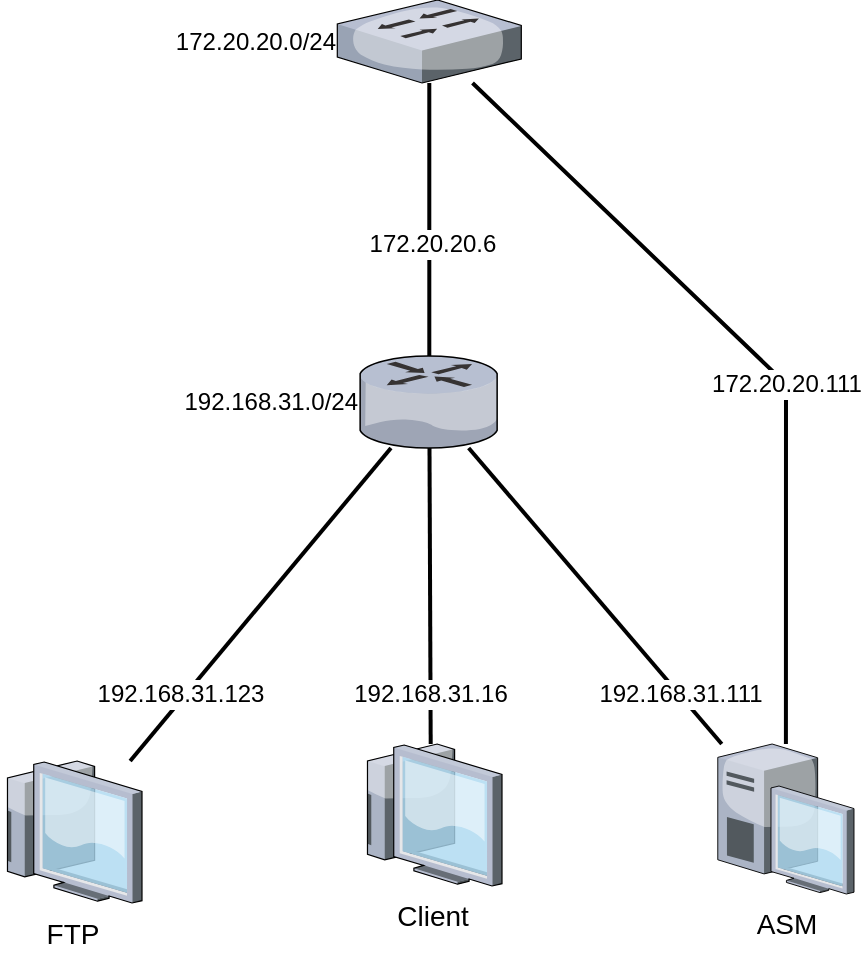 <mxfile version="26.0.2">
  <diagram name="Page-1" id="e3a06f82-3646-2815-327d-82caf3d4e204">
    <mxGraphModel dx="1426" dy="679" grid="1" gridSize="10" guides="1" tooltips="1" connect="1" arrows="1" fold="1" page="1" pageScale="1.5" pageWidth="1169" pageHeight="826" background="none" math="0" shadow="0">
      <root>
        <mxCell id="0" style=";html=1;" />
        <mxCell id="1" style=";html=1;" parent="0" />
        <mxCell id="TvClRxy8d6DLWlSvi-L--25" value="" style="edgeStyle=none;rounded=0;orthogonalLoop=1;jettySize=auto;html=1;strokeWidth=2;endSize=10;startSize=10;endArrow=none;endFill=0;" parent="1" source="6a7d8f32e03d9370-4" target="TvClRxy8d6DLWlSvi-L--15" edge="1">
          <mxGeometry relative="1" as="geometry" />
        </mxCell>
        <mxCell id="TvClRxy8d6DLWlSvi-L--34" value="192.168.31.111" style="edgeLabel;html=1;align=center;verticalAlign=middle;resizable=0;points=[];fontSize=12;" parent="TvClRxy8d6DLWlSvi-L--25" vertex="1" connectable="0">
          <mxGeometry x="0.02" y="-1" relative="1" as="geometry">
            <mxPoint x="43" y="51" as="offset" />
          </mxGeometry>
        </mxCell>
        <mxCell id="TvClRxy8d6DLWlSvi-L--28" style="edgeStyle=none;rounded=0;orthogonalLoop=1;jettySize=auto;html=1;endArrow=none;endFill=0;strokeWidth=2;endSize=10;startSize=10;" parent="1" source="6a7d8f32e03d9370-4" target="TvClRxy8d6DLWlSvi-L--26" edge="1">
          <mxGeometry relative="1" as="geometry">
            <Array as="points">
              <mxPoint x="873" y="262" />
            </Array>
          </mxGeometry>
        </mxCell>
        <mxCell id="TvClRxy8d6DLWlSvi-L--33" value="172.20.20.111" style="edgeLabel;html=1;align=center;verticalAlign=middle;resizable=0;points=[];fontSize=12;" parent="TvClRxy8d6DLWlSvi-L--28" vertex="1" connectable="0">
          <mxGeometry x="-0.09" y="-1" relative="1" as="geometry">
            <mxPoint y="1" as="offset" />
          </mxGeometry>
        </mxCell>
        <mxCell id="6a7d8f32e03d9370-4" value="ASM" style="verticalLabelPosition=bottom;aspect=fixed;html=1;verticalAlign=top;strokeColor=none;shape=mxgraph.citrix.desktop;fillColor=#66B2FF;gradientColor=#0066CC;fontSize=14;movable=1;resizable=1;rotatable=1;deletable=1;editable=1;locked=0;connectable=1;" parent="1" vertex="1">
          <mxGeometry x="838.89" y="442" width="68.11" height="75" as="geometry" />
        </mxCell>
        <mxCell id="TvClRxy8d6DLWlSvi-L--24" style="edgeStyle=none;rounded=0;orthogonalLoop=1;jettySize=auto;html=1;endArrow=none;endFill=0;strokeWidth=2;endSize=10;startSize=10;" parent="1" source="TvClRxy8d6DLWlSvi-L--12" target="TvClRxy8d6DLWlSvi-L--15" edge="1">
          <mxGeometry relative="1" as="geometry" />
        </mxCell>
        <mxCell id="TvClRxy8d6DLWlSvi-L--35" value="192.168.31.16" style="edgeLabel;html=1;align=center;verticalAlign=middle;resizable=0;points=[];fontSize=12;" parent="TvClRxy8d6DLWlSvi-L--24" vertex="1" connectable="0">
          <mxGeometry x="-0.23" y="-2" relative="1" as="geometry">
            <mxPoint x="-2" y="32" as="offset" />
          </mxGeometry>
        </mxCell>
        <mxCell id="TvClRxy8d6DLWlSvi-L--12" value="Client" style="verticalLabelPosition=bottom;aspect=fixed;html=1;verticalAlign=top;strokeColor=none;shape=mxgraph.citrix.thin_client;fillColor=#66B2FF;gradientColor=#0066CC;fontSize=14;labelPosition=center;align=center;" parent="1" vertex="1">
          <mxGeometry x="660" y="442" width="71" height="71" as="geometry" />
        </mxCell>
        <mxCell id="TvClRxy8d6DLWlSvi-L--23" style="edgeStyle=none;rounded=0;orthogonalLoop=1;jettySize=auto;html=1;endArrow=none;endFill=0;strokeWidth=2;endSize=10;startSize=10;" parent="1" source="TvClRxy8d6DLWlSvi-L--14" target="TvClRxy8d6DLWlSvi-L--15" edge="1">
          <mxGeometry relative="1" as="geometry" />
        </mxCell>
        <mxCell id="TvClRxy8d6DLWlSvi-L--36" value="192.168.31.123" style="edgeLabel;html=1;align=center;verticalAlign=middle;resizable=0;points=[];fontSize=12;" parent="TvClRxy8d6DLWlSvi-L--23" vertex="1" connectable="0">
          <mxGeometry x="-0.463" y="-2" relative="1" as="geometry">
            <mxPoint x="-12" y="7" as="offset" />
          </mxGeometry>
        </mxCell>
        <mxCell id="TvClRxy8d6DLWlSvi-L--14" value="FTP" style="verticalLabelPosition=bottom;aspect=fixed;html=1;verticalAlign=top;strokeColor=none;shape=mxgraph.citrix.thin_client;fillColor=#66B2FF;gradientColor=#0066CC;fontSize=14;labelPosition=center;align=center;" parent="1" vertex="1">
          <mxGeometry x="480" y="450.5" width="71" height="71" as="geometry" />
        </mxCell>
        <mxCell id="TvClRxy8d6DLWlSvi-L--27" style="edgeStyle=none;rounded=0;orthogonalLoop=1;jettySize=auto;html=1;endArrow=none;endFill=0;strokeWidth=2;endSize=10;startSize=10;" parent="1" source="TvClRxy8d6DLWlSvi-L--15" target="TvClRxy8d6DLWlSvi-L--26" edge="1">
          <mxGeometry relative="1" as="geometry" />
        </mxCell>
        <mxCell id="TvClRxy8d6DLWlSvi-L--32" value="172.20.20.6" style="edgeLabel;html=1;align=center;verticalAlign=middle;resizable=0;points=[];fontSize=12;" parent="TvClRxy8d6DLWlSvi-L--27" vertex="1" connectable="0">
          <mxGeometry x="-0.179" y="-1" relative="1" as="geometry">
            <mxPoint as="offset" />
          </mxGeometry>
        </mxCell>
        <mxCell id="TvClRxy8d6DLWlSvi-L--15" value="192.168.31.0/24" style="verticalLabelPosition=middle;sketch=0;aspect=fixed;html=1;verticalAlign=middle;strokeColor=none;align=right;outlineConnect=0;shape=mxgraph.citrix.router;labelPosition=left;" parent="1" vertex="1">
          <mxGeometry x="660" y="248" width="69.31" height="46" as="geometry" />
        </mxCell>
        <mxCell id="TvClRxy8d6DLWlSvi-L--26" value="172.20.20.0/24" style="verticalLabelPosition=middle;sketch=0;aspect=fixed;html=1;verticalAlign=middle;strokeColor=none;align=right;outlineConnect=0;shape=mxgraph.citrix.switch;labelPosition=left;" parent="1" vertex="1">
          <mxGeometry x="648.65" y="70" width="92" height="41.5" as="geometry" />
        </mxCell>
      </root>
    </mxGraphModel>
  </diagram>
</mxfile>
